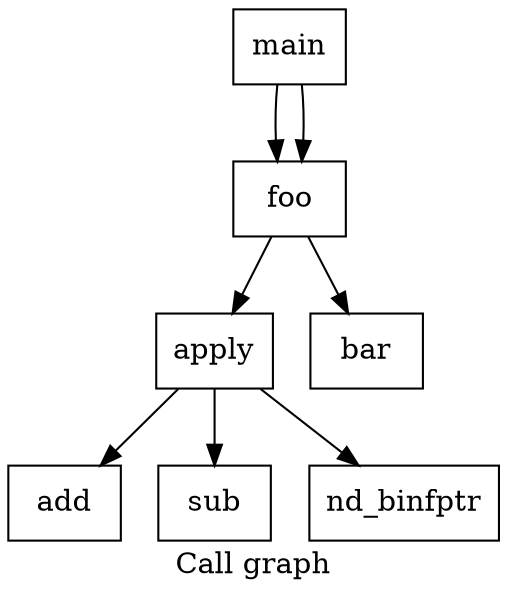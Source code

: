 digraph "Call graph" {
	label="Call graph";

	Node0x7f85f1507240 [shape=record,label="{add}"];
	Node0x7f85f15072a0 [shape=record,label="{sub}"];
	Node0x7f85f1507340 [shape=record,label="{apply}"];
	Node0x7f85f1507340 -> Node0x7f85f15072a0;
	Node0x7f85f1507340 -> Node0x7f85f1507420;
	Node0x7f85f1507340 -> Node0x7f85f1507240;
	Node0x7f85f1507420 [shape=record,label="{nd_binfptr}"];
	Node0x7f85f1507500 [shape=record,label="{bar}"];
	Node0x7f85f1507630 [shape=record,label="{foo}"];
	Node0x7f85f1507630 -> Node0x7f85f1507500;
	Node0x7f85f1507630 -> Node0x7f85f1507340;
	Node0x7f85f15073a0 [shape=record,label="{main}"];
	Node0x7f85f15073a0 -> Node0x7f85f1507630;
	Node0x7f85f15073a0 -> Node0x7f85f1507630;
}
